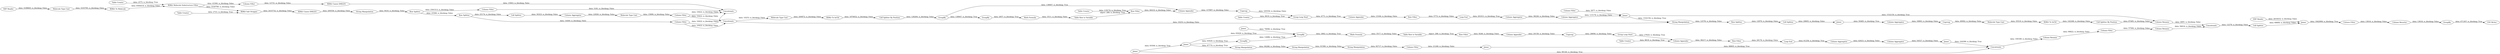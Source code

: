 digraph {
	"-7993647635753936595_647" [label="Column Filter"]
	"-4034873343818375986_708" [label="String Manipulation"]
	"-8751947388342966900_740" [label=Concatenate]
	"8437860520220182070_598" [label="String Manipulation"]
	"8437860520220182070_639" [label="Column Filter"]
	"8437860520220182070_643" [label="Cell Splitter"]
	"-8751947388342966900_737" [label="Column Filter"]
	"4096863366261278130_628" [label=Ungroup]
	"4096863366261278130_634" [label="String Manipulation"]
	"-7333978552931722141_711" [label="SDF Reader"]
	"4096863366261278130_619" [label="RDKit To InChI"]
	"-7993647635753936595_611" [label=Ungroup]
	"-6975924559070500002_618" [label="Math Formula"]
	"-6975924559070500002_609" [label=GroupBy]
	"2319179316922721642_712" [label="Row Filter"]
	"-7993647635753936595_646" [label=Joiner]
	"8437860520220182070_645" [label="Row Splitter"]
	"8437860520220182070_636" [label="Column Filter"]
	"8437860520220182070_635" [label=Concatenate]
	"1331458696408798599_610" [label="Group Loop Start"]
	"2319179316922721642_715" [label="Math Formula"]
	"8437860520220182070_638" [label="Column Filter"]
	"-8751947388342966900_725" [label=GroupBy]
	"2319179316922721642_717" [label="Row Filter"]
	"8437860520220182070_607" [label="RDKit Salt Stripper"]
	"8437860520220182070_630" [label="Table Creator"]
	"-7993647635753936595_600" [label=GroupBy]
	"2319179316922721642_723" [label="Loop End"]
	"1331458696408798599_648" [label="Column Aggregator"]
	"1331458696408798599_621" [label="Column Appender"]
	"2319179316922721642_726" [label="Table Creator"]
	"-5967565514787686903_606" [label="RDKit To Molecule"]
	"2319179316922721642_722" [label="Column Aggregator"]
	"1331458696408798599_620" [label="Row Filter"]
	"-5967565514787686903_747" [label="CSV Writer"]
	"2319179316922721642_727" [label=Joiner]
	"-1846905245944473389_603" [label="RDKit To InChI"]
	"-8751947388342966900_706" [label=Joiner]
	"-7333978552931722141_743" [label="Column Filter"]
	"-7333978552931722141_745" [label=GroupBy]
	"-4034873343818375986_730" [label=Joiner]
	"-8751947388342966900_738" [label="Column Rename"]
	"-7993647635753936595_633" [label="Column Appender"]
	"8437860520220182070_608" [label="RDKit Molecule Substructure Filter"]
	"-4034873343818375986_710" [label="Column Filter"]
	"4096863366261278130_627" [label="Molecule Type Cast"]
	"-7993647635753936595_624" [label="Table Creator"]
	"-7993647635753936595_602" [label="Table Creator"]
	"1331458696408798599_616" [label="Loop End"]
	"2319179316922721642_714" [label="Table Row to Variable"]
	"8437860520220182070_641" [label="Molecule Type Cast"]
	"2319179316922721642_721" [label="Column Appender"]
	"-5967565514787686903_625" [label="Molecule Type Cast"]
	"-7993647635753936595_622" [label="Row Filter"]
	"-8751947388342966900_739" [label="Column Rename"]
	"4096863366261278130_704" [label=Joiner]
	"4096863366261278130_631" [label="Column Aggregator"]
	"2319179316922721642_720" [label="Group Loop Start"]
	"-1846905245944473389_604" [label="Molecule Type Cast"]
	"-4034873343818375986_709" [label="String Manipulation"]
	"8437860520220182070_612" [label="Table Creator"]
	"8437860520220182070_642" [label="Column Aggregator"]
	"-8751947388342966900_741" [label="Cell Splitter"]
	"-8751947388342966900_705" [label=Joiner]
	"-7333978552931722141_742" [label=Joiner]
	"2319179316922721642_711" [label=GroupBy]
	"8437860520220182070_640" [label="RDKit Canon SMILES"]
	"4096863366261278130_632" [label="Row Splitter"]
	"1331458696408798599_649" [label="Column Aggregator"]
	"8437860520220182070_605" [label=Concatenate]
	"2319179316922721642_718" [label="Column Appender"]
	"-8751947388342966900_716" [label=Joiner]
	"-5967565514787686903_597" [label="SDF Reader"]
	"2319179316922721642_719" [label=Ungroup]
	"4096863366261278130_615" [label="Cell Splitter By Position"]
	"-4034873343818375986_707" [label="String Manipulation"]
	"-8751947388342966900_748" [label="Column Rename"]
	"-7993647635753936595_601" [label="Cell Splitter By Position"]
	"-7333978552931722141_744" [label="Column Resorter"]
	"-8751947388342966900_728" [label=Concatenate]
	"4096863366261278130_629" [label="Cell Splitter"]
	"8437860520220182070_599" [label="RDKit Canon SMILES"]
	"8437860520220182070_644" [label="Row Splitter"]
	"2319179316922721642_724" [label="Column Aggregator"]
	"-6975924559070500002_623" [label="Table Row to Variable"]
	"8437860520220182070_637" [label="Column Filter"]
	"2319179316922721642_718" -> "2319179316922721642_719" [label="data: 20158; is_blocking: False"]
	"4096863366261278130_632" -> "4096863366261278130_629" [label="data: 12970; is_blocking: False"]
	"4096863366261278130_631" -> "4096863366261278130_628" [label="data: 34963; is_blocking: False"]
	"-4034873343818375986_707" -> "-4034873343818375986_708" [label="data: 90288; is_blocking: False"]
	"-7993647635753936595_602" -> "-7993647635753936595_622" [label="data: 119174; is_blocking: True"]
	"2319179316922721642_714" -> "2319179316922721642_712" [label="object: 288; is_blocking: True"]
	"8437860520220182070_607" -> "8437860520220182070_599" [label="data: 2433732; is_blocking: False"]
	"1331458696408798599_610" -> "1331458696408798599_621" [label="data: 4771; is_blocking: True"]
	"4096863366261278130_628" -> "4096863366261278130_627" [label="data: 49092; is_blocking: False"]
	"-8751947388342966900_716" -> "2319179316922721642_711" [label="data: 79096; is_blocking: True"]
	"2319179316922721642_726" -> "2319179316922721642_721" [label="data: 8619; is_blocking: True"]
	"-7333978552931722141_743" -> "-7333978552931722141_744" [label="data: 13616; is_blocking: False"]
	"-5967565514787686903_625" -> "-5967565514787686903_606" [label="data: 3103795; is_blocking: False"]
	"8437860520220182070_599" -> "8437860520220182070_598" [label="data: 200556; is_blocking: False"]
	"8437860520220182070_608" -> "8437860520220182070_607" [label="data: 5559789; is_blocking: False"]
	"-7993647635753936595_646" -> "-8751947388342966900_738" [label="data: 1532150; is_blocking: True"]
	"2319179316922721642_721" -> "2319179316922721642_717" [label="data: 36217; is_blocking: False"]
	"2319179316922721642_712" -> "2319179316922721642_718" [label="data: 9246; is_blocking: False"]
	"-8751947388342966900_706" -> "-4034873343818375986_707" [label="data: 87770; is_blocking: True"]
	"-1846905245944473389_603" -> "-7993647635753936595_601" [label="data: 1870652; is_blocking: False"]
	"1331458696408798599_616" -> "1331458696408798599_648" [label="data: 201011; is_blocking: True"]
	"8437860520220182070_636" -> "8437860520220182070_605" [label="data: 3181; is_blocking: False"]
	"-5967565514787686903_606" -> "8437860520220182070_608" [label="data: 8584418; is_blocking: False"]
	"-5967565514787686903_597" -> "-5967565514787686903_625" [label="data: 3198845; is_blocking: False"]
	"-6975924559070500002_618" -> "-6975924559070500002_623" [label="data: 3511; is_blocking: False"]
	"2319179316922721642_719" -> "2319179316922721642_720" [label="data: 28606; is_blocking: False"]
	"-8751947388342966900_705" -> "-8751947388342966900_706" [label="data: 93509; is_blocking: True"]
	"-7333978552931722141_745" -> "-5967565514787686903_747" [label="data: 471307; is_blocking: True"]
	"2319179316922721642_717" -> "2319179316922721642_723" [label="data: 29176; is_blocking: False"]
	"-7993647635753936595_624" -> "1331458696408798599_610" [label="data: 8619; is_blocking: True"]
	"8437860520220182070_644" -> "8437860520220182070_637" [label="data: 14440; is_blocking: False"]
	"-4034873343818375986_710" -> "-4034873343818375986_730" [label="data: 21248; is_blocking: False"]
	"-7993647635753936595_647" -> "-7993647635753936595_646" [label="data: 3977; is_blocking: False"]
	"-7993647635753936595_600" -> "-7993647635753936595_633" [label="data: 138947; is_blocking: True"]
	"-8751947388342966900_741" -> "-7333978552931722141_742" [label="data: 69806; is_blocking: False"]
	"-8751947388342966900_748" -> "-8751947388342966900_737" [label="data: 99822; is_blocking: False"]
	"2319179316922721642_711" -> "2319179316922721642_715" [label="data: 2862; is_blocking: True"]
	"-7993647635753936595_601" -> "-7993647635753936595_600" [label="data: 126264; is_blocking: False"]
	"-7993647635753936595_646" -> "4096863366261278130_634" [label="data: 1532150; is_blocking: True"]
	"8437860520220182070_635" -> "4096863366261278130_634" [label="data: 10253; is_blocking: False"]
	"-4034873343818375986_708" -> "-4034873343818375986_709" [label="data: 91568; is_blocking: False"]
	"1331458696408798599_649" -> "-7993647635753936595_646" [label="data: 115176; is_blocking: False"]
	"2319179316922721642_722" -> "2319179316922721642_724" [label="data: 42623; is_blocking: False"]
	"8437860520220182070_645" -> "8437860520220182070_636" [label="data: 2591513; is_blocking: False"]
	"8437860520220182070_640" -> "8437860520220182070_605" [label="data: 15943; is_blocking: False"]
	"4096863366261278130_627" -> "4096863366261278130_619" [label="data: 35519; is_blocking: False"]
	"8437860520220182070_645" -> "8437860520220182070_644" [label="data: 25589; is_blocking: False"]
	"1331458696408798599_648" -> "1331458696408798599_649" [label="data: 36226; is_blocking: False"]
	"2319179316922721642_715" -> "2319179316922721642_714" [label="data: 3517; is_blocking: False"]
	"8437860520220182070_598" -> "8437860520220182070_645" [label="data: 9416; is_blocking: False"]
	"4096863366261278130_619" -> "4096863366261278130_615" [label="data: 142248; is_blocking: False"]
	"2319179316922721642_724" -> "2319179316922721642_727" [label="data: 54527; is_blocking: False"]
	"4096863366261278130_704" -> "4096863366261278130_631" [label="data: 50485; is_blocking: True"]
	"2319179316922721642_723" -> "2319179316922721642_722" [label="data: 61258; is_blocking: True"]
	"-7993647635753936595_633" -> "-7993647635753936595_611" [label="data: 157897; is_blocking: False"]
	"-1846905245944473389_604" -> "-1846905245944473389_603" [label="data: 200872; is_blocking: False"]
	"-7993647635753936595_622" -> "-7993647635753936595_633" [label="data: 46419; is_blocking: False"]
	"8437860520220182070_635" -> "-1846905245944473389_604" [label="data: 10253; is_blocking: False"]
	"8437860520220182070_608" -> "8437860520220182070_638" [label="data: 43390; is_blocking: False"]
	"1331458696408798599_620" -> "1331458696408798599_616" [label="data: 5773; is_blocking: False"]
	"-4034873343818375986_709" -> "-4034873343818375986_710" [label="data: 92717; is_blocking: False"]
	"4096863366261278130_615" -> "-8751947388342966900_738" [label="data: 87485; is_blocking: False"]
	"-6975924559070500002_623" -> "-7993647635753936595_622" [label="object: 288; is_blocking: True"]
	"-8751947388342966900_706" -> "-8751947388342966900_725" [label="data: 93029; is_blocking: True"]
	"4096863366261278130_634" -> "4096863366261278130_632" [label="data: 12578; is_blocking: False"]
	"-7993647635753936595_600" -> "-6975924559070500002_609" [label="data: 138947; is_blocking: True"]
	"-6975924559070500002_609" -> "-6975924559070500002_618" [label="data: 2857; is_blocking: True"]
	"-8751947388342966900_705" -> "-8751947388342966900_728" [label="data: 90140; is_blocking: True"]
	"8437860520220182070_638" -> "8437860520220182070_640" [label="data: 12731; is_blocking: False"]
	"8437860520220182070_630" -> "8437860520220182070_608" [label="data: 2575; is_blocking: True"]
	"8437860520220182070_641" -> "8437860520220182070_639" [label="data: 15690; is_blocking: False"]
	"2319179316922721642_720" -> "2319179316922721642_721" [label="data: 27824; is_blocking: True"]
	"2319179316922721642_727" -> "-8751947388342966900_728" [label="data: 104399; is_blocking: True"]
	"-7333978552931722141_742" -> "-7333978552931722141_743" [label="data: 1642909; is_blocking: True"]
	"-7333978552931722141_711" -> "-7333978552931722141_742" [label="data: 2616432; is_blocking: False"]
	"-8751947388342966900_725" -> "2319179316922721642_711" [label="data: 12698; is_blocking: True"]
	"8437860520220182070_637" -> "8437860520220182070_605" [label="data: 10422; is_blocking: False"]
	"8437860520220182070_639" -> "8437860520220182070_635" [label="data: 10422; is_blocking: False"]
	"8437860520220182070_637" -> "8437860520220182070_635" [label="data: 10422; is_blocking: False"]
	"8437860520220182070_612" -> "8437860520220182070_607" [label="data: 2721; is_blocking: True"]
	"4096863366261278130_629" -> "4096863366261278130_704" [label="data: 29605; is_blocking: False"]
	"8437860520220182070_642" -> "8437860520220182070_641" [label="data: 22926; is_blocking: False"]
	"8437860520220182070_643" -> "8437860520220182070_642" [label="data: 30323; is_blocking: False"]
	"1331458696408798599_621" -> "1331458696408798599_620" [label="data: 13164; is_blocking: False"]
	"-7993647635753936595_611" -> "1331458696408798599_610" [label="data: 165556; is_blocking: False"]
	"8437860520220182070_639" -> "8437860520220182070_605" [label="data: 10422; is_blocking: False"]
	"-4034873343818375986_730" -> "-8751947388342966900_728" [label="data: 88805; is_blocking: True"]
	"-8751947388342966900_739" -> "-8751947388342966900_740" [label="data: 56616; is_blocking: False"]
	"-8751947388342966900_706" -> "2319179316922721642_711" [label="data: 93029; is_blocking: True"]
	"-8751947388342966900_728" -> "-8751947388342966900_748" [label="data: 100189; is_blocking: False"]
	"-8751947388342966900_738" -> "-8751947388342966900_740" [label="data: 4895; is_blocking: False"]
	"-8751947388342966900_740" -> "-8751947388342966900_741" [label="data: 12276; is_blocking: False"]
	"-8751947388342966900_737" -> "-8751947388342966900_739" [label="data: 57584; is_blocking: False"]
	"8437860520220182070_644" -> "8437860520220182070_643" [label="data: 25174; is_blocking: False"]
	"-7333978552931722141_744" -> "-7333978552931722141_745" [label="data: 13616; is_blocking: False"]
	rankdir=LR
}
